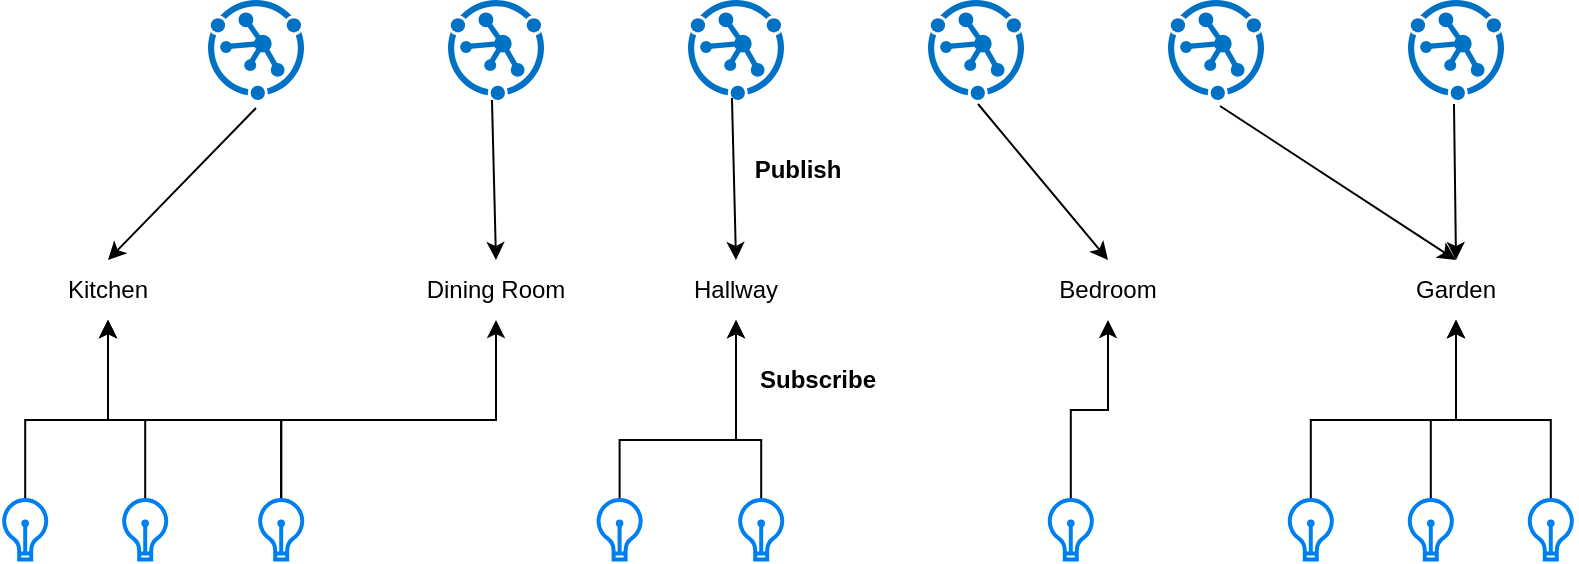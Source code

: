 <mxfile version="26.0.16">
  <diagram name="Page-1" id="LzTYZ5b2uoXeEjNI6U1L">
    <mxGraphModel dx="819" dy="449" grid="1" gridSize="10" guides="1" tooltips="1" connect="1" arrows="1" fold="1" page="1" pageScale="1" pageWidth="850" pageHeight="1100" math="0" shadow="0">
      <root>
        <mxCell id="0" />
        <mxCell id="1" parent="0" />
        <mxCell id="Sc7mpuJmHme3OwhXEk4d-1" value="" style="image;sketch=0;aspect=fixed;html=1;points=[];align=center;fontSize=12;image=img/lib/mscae/Device_Provisioning_Services.svg;" vertex="1" parent="1">
          <mxGeometry x="120" y="360" width="48" height="50" as="geometry" />
        </mxCell>
        <mxCell id="Sc7mpuJmHme3OwhXEk4d-2" value="" style="image;sketch=0;aspect=fixed;html=1;points=[];align=center;fontSize=12;image=img/lib/mscae/Device_Provisioning_Services.svg;" vertex="1" parent="1">
          <mxGeometry x="240" y="360" width="48" height="50" as="geometry" />
        </mxCell>
        <mxCell id="Sc7mpuJmHme3OwhXEk4d-3" value="" style="image;sketch=0;aspect=fixed;html=1;points=[];align=center;fontSize=12;image=img/lib/mscae/Device_Provisioning_Services.svg;" vertex="1" parent="1">
          <mxGeometry x="360" y="360" width="48" height="50" as="geometry" />
        </mxCell>
        <mxCell id="Sc7mpuJmHme3OwhXEk4d-4" value="" style="image;sketch=0;aspect=fixed;html=1;points=[];align=center;fontSize=12;image=img/lib/mscae/Device_Provisioning_Services.svg;" vertex="1" parent="1">
          <mxGeometry x="480" y="360" width="48" height="50" as="geometry" />
        </mxCell>
        <mxCell id="Sc7mpuJmHme3OwhXEk4d-5" value="Kitchen" style="text;html=1;align=center;verticalAlign=middle;whiteSpace=wrap;rounded=0;" vertex="1" parent="1">
          <mxGeometry x="40" y="490" width="60" height="30" as="geometry" />
        </mxCell>
        <mxCell id="Sc7mpuJmHme3OwhXEk4d-6" value="Dining Room" style="text;html=1;align=center;verticalAlign=middle;whiteSpace=wrap;rounded=0;" vertex="1" parent="1">
          <mxGeometry x="222" y="490" width="84" height="30" as="geometry" />
        </mxCell>
        <mxCell id="Sc7mpuJmHme3OwhXEk4d-7" value="Hallway" style="text;html=1;align=center;verticalAlign=middle;whiteSpace=wrap;rounded=0;" vertex="1" parent="1">
          <mxGeometry x="342" y="490" width="84" height="30" as="geometry" />
        </mxCell>
        <mxCell id="Sc7mpuJmHme3OwhXEk4d-8" value="Bedroom" style="text;html=1;align=center;verticalAlign=middle;whiteSpace=wrap;rounded=0;" vertex="1" parent="1">
          <mxGeometry x="528" y="490" width="84" height="30" as="geometry" />
        </mxCell>
        <mxCell id="Sc7mpuJmHme3OwhXEk4d-9" value="" style="image;sketch=0;aspect=fixed;html=1;points=[];align=center;fontSize=12;image=img/lib/mscae/Device_Provisioning_Services.svg;" vertex="1" parent="1">
          <mxGeometry x="600" y="360" width="48" height="50" as="geometry" />
        </mxCell>
        <mxCell id="Sc7mpuJmHme3OwhXEk4d-10" value="" style="image;sketch=0;aspect=fixed;html=1;points=[];align=center;fontSize=12;image=img/lib/mscae/Device_Provisioning_Services.svg;" vertex="1" parent="1">
          <mxGeometry x="720" y="360" width="48" height="50" as="geometry" />
        </mxCell>
        <mxCell id="Sc7mpuJmHme3OwhXEk4d-11" value="Garden" style="text;html=1;align=center;verticalAlign=middle;whiteSpace=wrap;rounded=0;" vertex="1" parent="1">
          <mxGeometry x="702" y="490" width="84" height="30" as="geometry" />
        </mxCell>
        <mxCell id="Sc7mpuJmHme3OwhXEk4d-12" value="" style="endArrow=classic;html=1;rounded=0;entryX=0.5;entryY=0;entryDx=0;entryDy=0;exitX=0.5;exitY=1.08;exitDx=0;exitDy=0;exitPerimeter=0;" edge="1" parent="1" source="Sc7mpuJmHme3OwhXEk4d-1" target="Sc7mpuJmHme3OwhXEk4d-5">
          <mxGeometry width="50" height="50" relative="1" as="geometry">
            <mxPoint x="400" y="430" as="sourcePoint" />
            <mxPoint x="450" y="380" as="targetPoint" />
          </mxGeometry>
        </mxCell>
        <mxCell id="Sc7mpuJmHme3OwhXEk4d-13" value="" style="endArrow=classic;html=1;rounded=0;entryX=0.5;entryY=0;entryDx=0;entryDy=0;exitX=0.458;exitY=1;exitDx=0;exitDy=0;exitPerimeter=0;" edge="1" parent="1" source="Sc7mpuJmHme3OwhXEk4d-2" target="Sc7mpuJmHme3OwhXEk4d-6">
          <mxGeometry width="50" height="50" relative="1" as="geometry">
            <mxPoint x="400" y="430" as="sourcePoint" />
            <mxPoint x="450" y="380" as="targetPoint" />
          </mxGeometry>
        </mxCell>
        <mxCell id="Sc7mpuJmHme3OwhXEk4d-14" value="" style="endArrow=classic;html=1;rounded=0;entryX=0.5;entryY=0;entryDx=0;entryDy=0;exitX=0.458;exitY=0.98;exitDx=0;exitDy=0;exitPerimeter=0;" edge="1" parent="1" source="Sc7mpuJmHme3OwhXEk4d-3" target="Sc7mpuJmHme3OwhXEk4d-7">
          <mxGeometry width="50" height="50" relative="1" as="geometry">
            <mxPoint x="400" y="430" as="sourcePoint" />
            <mxPoint x="450" y="380" as="targetPoint" />
          </mxGeometry>
        </mxCell>
        <mxCell id="Sc7mpuJmHme3OwhXEk4d-15" value="" style="endArrow=classic;html=1;rounded=0;entryX=0.5;entryY=0;entryDx=0;entryDy=0;exitX=0.521;exitY=1.04;exitDx=0;exitDy=0;exitPerimeter=0;" edge="1" parent="1" source="Sc7mpuJmHme3OwhXEk4d-4" target="Sc7mpuJmHme3OwhXEk4d-8">
          <mxGeometry width="50" height="50" relative="1" as="geometry">
            <mxPoint x="400" y="430" as="sourcePoint" />
            <mxPoint x="450" y="380" as="targetPoint" />
          </mxGeometry>
        </mxCell>
        <mxCell id="Sc7mpuJmHme3OwhXEk4d-16" value="" style="endArrow=classic;html=1;rounded=0;entryX=0.5;entryY=0;entryDx=0;entryDy=0;exitX=0.542;exitY=1.06;exitDx=0;exitDy=0;exitPerimeter=0;" edge="1" parent="1" source="Sc7mpuJmHme3OwhXEk4d-9" target="Sc7mpuJmHme3OwhXEk4d-11">
          <mxGeometry width="50" height="50" relative="1" as="geometry">
            <mxPoint x="400" y="430" as="sourcePoint" />
            <mxPoint x="450" y="380" as="targetPoint" />
          </mxGeometry>
        </mxCell>
        <mxCell id="Sc7mpuJmHme3OwhXEk4d-17" value="" style="endArrow=classic;html=1;rounded=0;entryX=0.5;entryY=0;entryDx=0;entryDy=0;exitX=0.479;exitY=1.04;exitDx=0;exitDy=0;exitPerimeter=0;" edge="1" parent="1" source="Sc7mpuJmHme3OwhXEk4d-10" target="Sc7mpuJmHme3OwhXEk4d-11">
          <mxGeometry width="50" height="50" relative="1" as="geometry">
            <mxPoint x="400" y="430" as="sourcePoint" />
            <mxPoint x="450" y="380" as="targetPoint" />
          </mxGeometry>
        </mxCell>
        <mxCell id="Sc7mpuJmHme3OwhXEk4d-21" style="edgeStyle=orthogonalEdgeStyle;rounded=0;orthogonalLoop=1;jettySize=auto;html=1;entryX=0.5;entryY=1;entryDx=0;entryDy=0;" edge="1" parent="1" source="Sc7mpuJmHme3OwhXEk4d-18" target="Sc7mpuJmHme3OwhXEk4d-5">
          <mxGeometry relative="1" as="geometry">
            <Array as="points">
              <mxPoint x="29" y="570" />
              <mxPoint x="70" y="570" />
            </Array>
          </mxGeometry>
        </mxCell>
        <mxCell id="Sc7mpuJmHme3OwhXEk4d-18" value="" style="html=1;verticalLabelPosition=bottom;align=center;labelBackgroundColor=#ffffff;verticalAlign=top;strokeWidth=2;strokeColor=#0080F0;shadow=0;dashed=0;shape=mxgraph.ios7.icons.lightbulb;" vertex="1" parent="1">
          <mxGeometry x="17.2" y="610" width="22.8" height="29.7" as="geometry" />
        </mxCell>
        <mxCell id="Sc7mpuJmHme3OwhXEk4d-22" style="edgeStyle=orthogonalEdgeStyle;rounded=0;orthogonalLoop=1;jettySize=auto;html=1;entryX=0.5;entryY=1;entryDx=0;entryDy=0;" edge="1" parent="1" source="Sc7mpuJmHme3OwhXEk4d-19" target="Sc7mpuJmHme3OwhXEk4d-5">
          <mxGeometry relative="1" as="geometry">
            <Array as="points">
              <mxPoint x="89" y="570" />
              <mxPoint x="70" y="570" />
            </Array>
          </mxGeometry>
        </mxCell>
        <mxCell id="Sc7mpuJmHme3OwhXEk4d-19" value="" style="html=1;verticalLabelPosition=bottom;align=center;labelBackgroundColor=#ffffff;verticalAlign=top;strokeWidth=2;strokeColor=#0080F0;shadow=0;dashed=0;shape=mxgraph.ios7.icons.lightbulb;" vertex="1" parent="1">
          <mxGeometry x="77.2" y="610" width="22.8" height="29.7" as="geometry" />
        </mxCell>
        <mxCell id="Sc7mpuJmHme3OwhXEk4d-23" style="edgeStyle=orthogonalEdgeStyle;rounded=0;orthogonalLoop=1;jettySize=auto;html=1;entryX=0.5;entryY=1;entryDx=0;entryDy=0;" edge="1" parent="1" source="Sc7mpuJmHme3OwhXEk4d-20" target="Sc7mpuJmHme3OwhXEk4d-5">
          <mxGeometry relative="1" as="geometry">
            <Array as="points">
              <mxPoint x="157" y="570" />
              <mxPoint x="70" y="570" />
            </Array>
          </mxGeometry>
        </mxCell>
        <mxCell id="Sc7mpuJmHme3OwhXEk4d-24" style="edgeStyle=orthogonalEdgeStyle;rounded=0;orthogonalLoop=1;jettySize=auto;html=1;" edge="1" parent="1" source="Sc7mpuJmHme3OwhXEk4d-20" target="Sc7mpuJmHme3OwhXEk4d-6">
          <mxGeometry relative="1" as="geometry">
            <Array as="points">
              <mxPoint x="157" y="570" />
              <mxPoint x="264" y="570" />
            </Array>
          </mxGeometry>
        </mxCell>
        <mxCell id="Sc7mpuJmHme3OwhXEk4d-20" value="" style="html=1;verticalLabelPosition=bottom;align=center;labelBackgroundColor=#ffffff;verticalAlign=top;strokeWidth=2;strokeColor=#0080F0;shadow=0;dashed=0;shape=mxgraph.ios7.icons.lightbulb;" vertex="1" parent="1">
          <mxGeometry x="145.2" y="610" width="22.8" height="29.7" as="geometry" />
        </mxCell>
        <mxCell id="Sc7mpuJmHme3OwhXEk4d-27" style="edgeStyle=orthogonalEdgeStyle;rounded=0;orthogonalLoop=1;jettySize=auto;html=1;" edge="1" parent="1" source="Sc7mpuJmHme3OwhXEk4d-25" target="Sc7mpuJmHme3OwhXEk4d-7">
          <mxGeometry relative="1" as="geometry">
            <Array as="points">
              <mxPoint x="326" y="580" />
              <mxPoint x="384" y="580" />
            </Array>
          </mxGeometry>
        </mxCell>
        <mxCell id="Sc7mpuJmHme3OwhXEk4d-25" value="" style="html=1;verticalLabelPosition=bottom;align=center;labelBackgroundColor=#ffffff;verticalAlign=top;strokeWidth=2;strokeColor=#0080F0;shadow=0;dashed=0;shape=mxgraph.ios7.icons.lightbulb;" vertex="1" parent="1">
          <mxGeometry x="314.4" y="610" width="22.8" height="29.7" as="geometry" />
        </mxCell>
        <mxCell id="Sc7mpuJmHme3OwhXEk4d-28" style="edgeStyle=orthogonalEdgeStyle;rounded=0;orthogonalLoop=1;jettySize=auto;html=1;entryX=0.5;entryY=1;entryDx=0;entryDy=0;" edge="1" parent="1" source="Sc7mpuJmHme3OwhXEk4d-26" target="Sc7mpuJmHme3OwhXEk4d-7">
          <mxGeometry relative="1" as="geometry">
            <Array as="points">
              <mxPoint x="397" y="580" />
              <mxPoint x="384" y="580" />
            </Array>
          </mxGeometry>
        </mxCell>
        <mxCell id="Sc7mpuJmHme3OwhXEk4d-26" value="" style="html=1;verticalLabelPosition=bottom;align=center;labelBackgroundColor=#ffffff;verticalAlign=top;strokeWidth=2;strokeColor=#0080F0;shadow=0;dashed=0;shape=mxgraph.ios7.icons.lightbulb;" vertex="1" parent="1">
          <mxGeometry x="385.2" y="610" width="22.8" height="29.7" as="geometry" />
        </mxCell>
        <mxCell id="Sc7mpuJmHme3OwhXEk4d-29" value="&lt;b&gt;Publish&lt;/b&gt;" style="text;html=1;align=center;verticalAlign=middle;whiteSpace=wrap;rounded=0;" vertex="1" parent="1">
          <mxGeometry x="385.2" y="430" width="60" height="30" as="geometry" />
        </mxCell>
        <mxCell id="Sc7mpuJmHme3OwhXEk4d-30" value="&lt;b&gt;Subscribe&lt;/b&gt;" style="text;html=1;align=center;verticalAlign=middle;whiteSpace=wrap;rounded=0;" vertex="1" parent="1">
          <mxGeometry x="395" y="535" width="60" height="30" as="geometry" />
        </mxCell>
        <mxCell id="Sc7mpuJmHme3OwhXEk4d-32" style="edgeStyle=orthogonalEdgeStyle;rounded=0;orthogonalLoop=1;jettySize=auto;html=1;entryX=0.5;entryY=1;entryDx=0;entryDy=0;" edge="1" parent="1" source="Sc7mpuJmHme3OwhXEk4d-31" target="Sc7mpuJmHme3OwhXEk4d-8">
          <mxGeometry relative="1" as="geometry" />
        </mxCell>
        <mxCell id="Sc7mpuJmHme3OwhXEk4d-31" value="" style="html=1;verticalLabelPosition=bottom;align=center;labelBackgroundColor=#ffffff;verticalAlign=top;strokeWidth=2;strokeColor=#0080F0;shadow=0;dashed=0;shape=mxgraph.ios7.icons.lightbulb;" vertex="1" parent="1">
          <mxGeometry x="540" y="610" width="22.8" height="29.7" as="geometry" />
        </mxCell>
        <mxCell id="Sc7mpuJmHme3OwhXEk4d-36" style="edgeStyle=orthogonalEdgeStyle;rounded=0;orthogonalLoop=1;jettySize=auto;html=1;entryX=0.5;entryY=1;entryDx=0;entryDy=0;" edge="1" parent="1" source="Sc7mpuJmHme3OwhXEk4d-33" target="Sc7mpuJmHme3OwhXEk4d-11">
          <mxGeometry relative="1" as="geometry">
            <Array as="points">
              <mxPoint x="671" y="570" />
              <mxPoint x="744" y="570" />
            </Array>
          </mxGeometry>
        </mxCell>
        <mxCell id="Sc7mpuJmHme3OwhXEk4d-33" value="" style="html=1;verticalLabelPosition=bottom;align=center;labelBackgroundColor=#ffffff;verticalAlign=top;strokeWidth=2;strokeColor=#0080F0;shadow=0;dashed=0;shape=mxgraph.ios7.icons.lightbulb;" vertex="1" parent="1">
          <mxGeometry x="660" y="610" width="22.8" height="29.7" as="geometry" />
        </mxCell>
        <mxCell id="Sc7mpuJmHme3OwhXEk4d-37" style="edgeStyle=orthogonalEdgeStyle;rounded=0;orthogonalLoop=1;jettySize=auto;html=1;entryX=0.5;entryY=1;entryDx=0;entryDy=0;" edge="1" parent="1" source="Sc7mpuJmHme3OwhXEk4d-34" target="Sc7mpuJmHme3OwhXEk4d-11">
          <mxGeometry relative="1" as="geometry">
            <Array as="points">
              <mxPoint x="731" y="570" />
              <mxPoint x="744" y="570" />
            </Array>
          </mxGeometry>
        </mxCell>
        <mxCell id="Sc7mpuJmHme3OwhXEk4d-34" value="" style="html=1;verticalLabelPosition=bottom;align=center;labelBackgroundColor=#ffffff;verticalAlign=top;strokeWidth=2;strokeColor=#0080F0;shadow=0;dashed=0;shape=mxgraph.ios7.icons.lightbulb;" vertex="1" parent="1">
          <mxGeometry x="720" y="610" width="22.8" height="29.7" as="geometry" />
        </mxCell>
        <mxCell id="Sc7mpuJmHme3OwhXEk4d-38" style="edgeStyle=orthogonalEdgeStyle;rounded=0;orthogonalLoop=1;jettySize=auto;html=1;entryX=0.5;entryY=1;entryDx=0;entryDy=0;" edge="1" parent="1" source="Sc7mpuJmHme3OwhXEk4d-35" target="Sc7mpuJmHme3OwhXEk4d-11">
          <mxGeometry relative="1" as="geometry">
            <Array as="points">
              <mxPoint x="791" y="570" />
              <mxPoint x="744" y="570" />
            </Array>
          </mxGeometry>
        </mxCell>
        <mxCell id="Sc7mpuJmHme3OwhXEk4d-35" value="" style="html=1;verticalLabelPosition=bottom;align=center;labelBackgroundColor=#ffffff;verticalAlign=top;strokeWidth=2;strokeColor=#0080F0;shadow=0;dashed=0;shape=mxgraph.ios7.icons.lightbulb;" vertex="1" parent="1">
          <mxGeometry x="780" y="610" width="22.8" height="29.7" as="geometry" />
        </mxCell>
      </root>
    </mxGraphModel>
  </diagram>
</mxfile>

